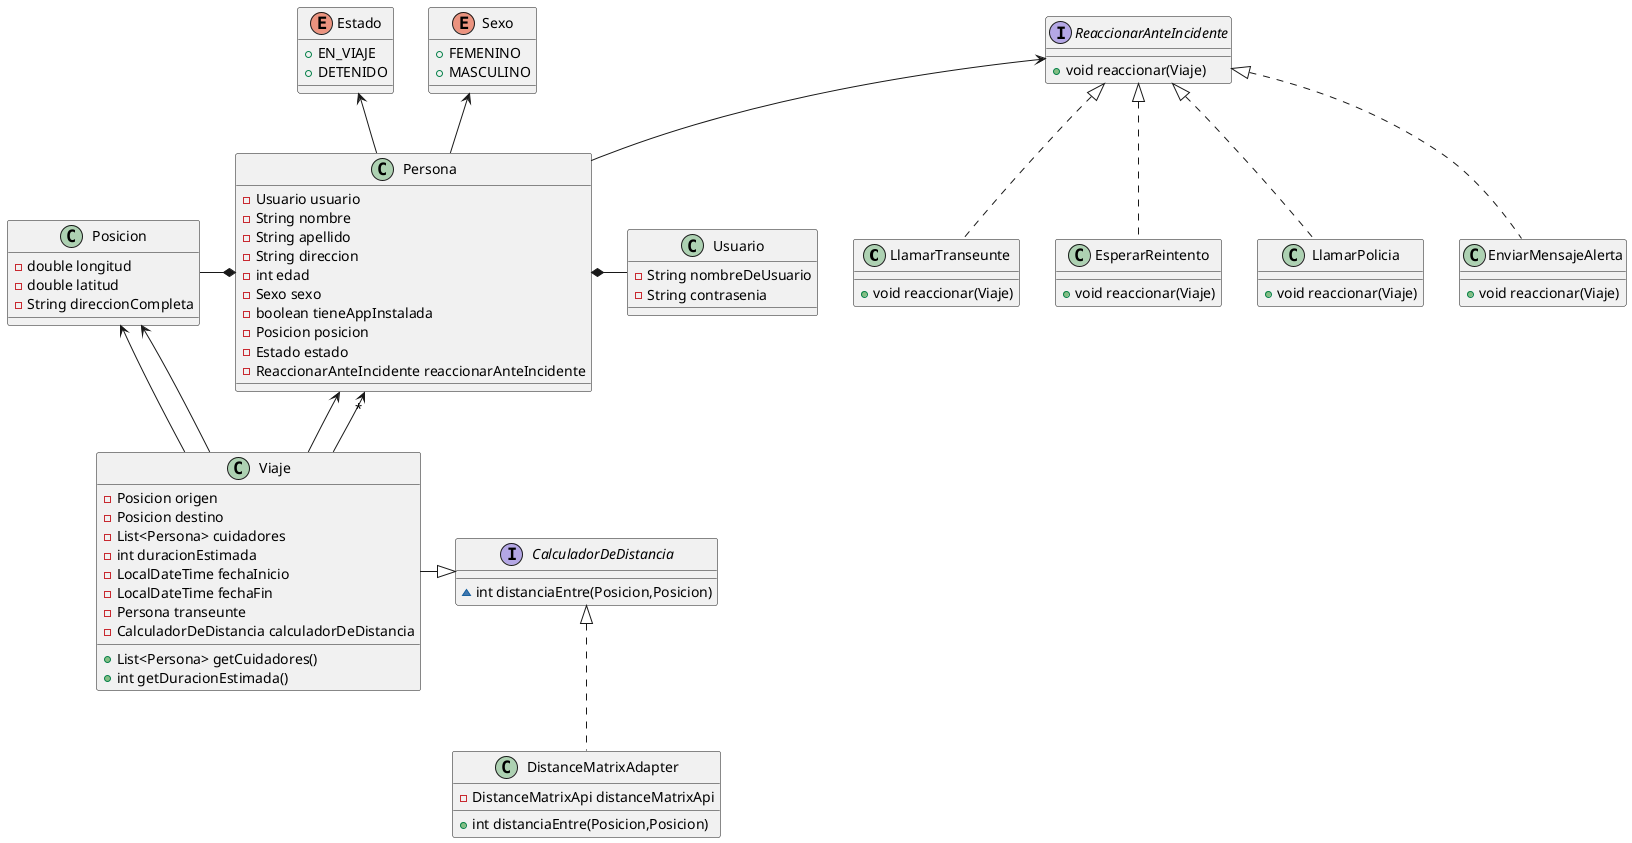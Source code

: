 @startuml
class LlamarTranseunte {
+ void reaccionar(Viaje)
}

interface ReaccionarAnteIncidente {
+ void reaccionar(Viaje)
}

class EsperarReintento {
+ void reaccionar(Viaje)
}

class Persona {
- Usuario usuario
- String nombre
- String apellido
- String direccion
- int edad
- Sexo sexo
- boolean tieneAppInstalada
- Posicion posicion
- Estado estado
- ReaccionarAnteIncidente reaccionarAnteIncidente
}

enum Estado {
+  EN_VIAJE
+  DETENIDO
}

enum Sexo {
+  FEMENINO
+  MASCULINO
}

class DistanceMatrixAdapter {
- DistanceMatrixApi distanceMatrixApi
+ int distanciaEntre(Posicion,Posicion)
}


class Posicion {
- double longitud
- double latitud
- String direccionCompleta
}



class Usuario {
- String nombreDeUsuario
- String contrasenia
}

class LlamarPolicia {
+ void reaccionar(Viaje)
}

class Viaje {
- Posicion origen
- Posicion destino
- List<Persona> cuidadores
- int duracionEstimada
- LocalDateTime fechaInicio
- LocalDateTime fechaFin
- Persona transeunte
- CalculadorDeDistancia calculadorDeDistancia
+ List<Persona> getCuidadores()
+ int getDuracionEstimada()
}


interface CalculadorDeDistancia {
~ int distanciaEntre(Posicion,Posicion)
}

class EnviarMensajeAlerta {
+ void reaccionar(Viaje)
}

CalculadorDeDistancia <|.. DistanceMatrixAdapter
Persona <-- Viaje
Persona "*" <-- Viaje
Sexo <-- Persona
Persona *-right- Usuario
Persona *-left- Posicion
Posicion  <-- Viaje
Posicion <-- Viaje
Estado <-- Persona
CalculadorDeDistancia <|-left- Viaje

ReaccionarAnteIncidente <|.. LlamarTranseunte
ReaccionarAnteIncidente <|.. EsperarReintento
ReaccionarAnteIncidente <-down- Persona
ReaccionarAnteIncidente <|.. LlamarPolicia
ReaccionarAnteIncidente <|.. EnviarMensajeAlerta
@enduml